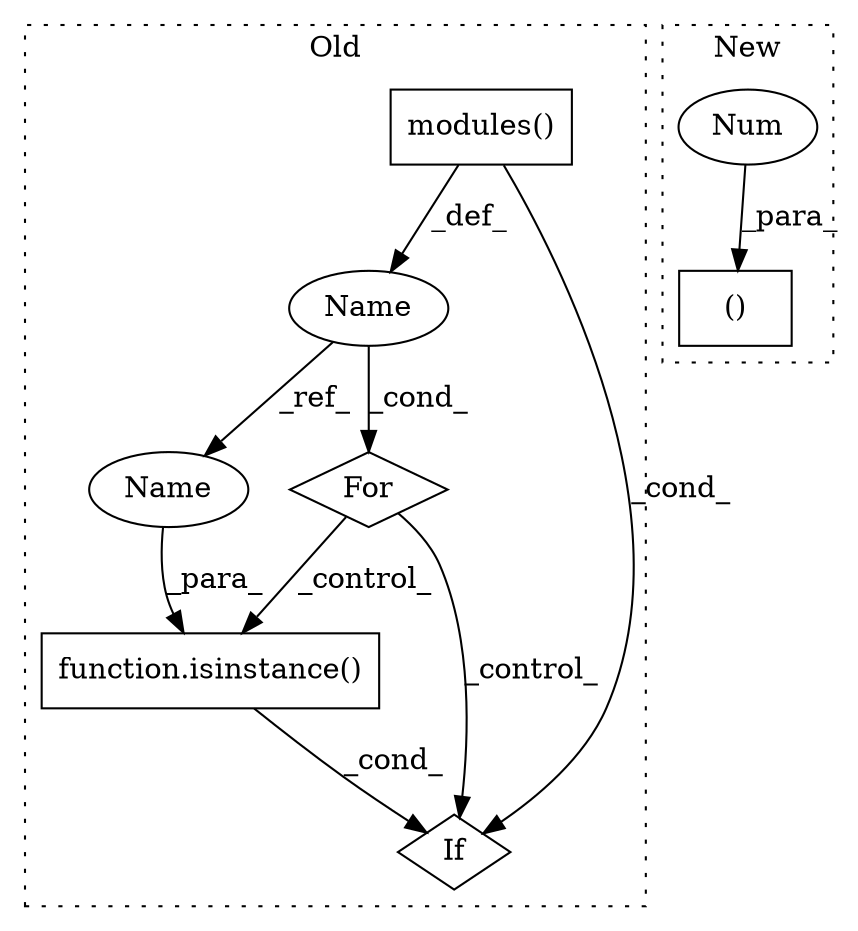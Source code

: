 digraph G {
subgraph cluster0 {
1 [label="function.isinstance()" a="75" s="2883,2906" l="11,1" shape="box"];
4 [label="Name" a="87" s="2840" l="1" shape="ellipse"];
5 [label="If" a="96" s="2880,2907" l="3,22" shape="diamond"];
6 [label="For" a="107" s="2836,2862" l="4,18" shape="diamond"];
7 [label="modules()" a="75" s="2845" l="17" shape="box"];
8 [label="Name" a="87" s="2894" l="1" shape="ellipse"];
label = "Old";
style="dotted";
}
subgraph cluster1 {
2 [label="()" a="54" s="1980" l="5" shape="box"];
3 [label="Num" a="76" s="1977" l="3" shape="ellipse"];
label = "New";
style="dotted";
}
1 -> 5 [label="_cond_"];
3 -> 2 [label="_para_"];
4 -> 8 [label="_ref_"];
4 -> 6 [label="_cond_"];
6 -> 5 [label="_control_"];
6 -> 1 [label="_control_"];
7 -> 5 [label="_cond_"];
7 -> 4 [label="_def_"];
8 -> 1 [label="_para_"];
}